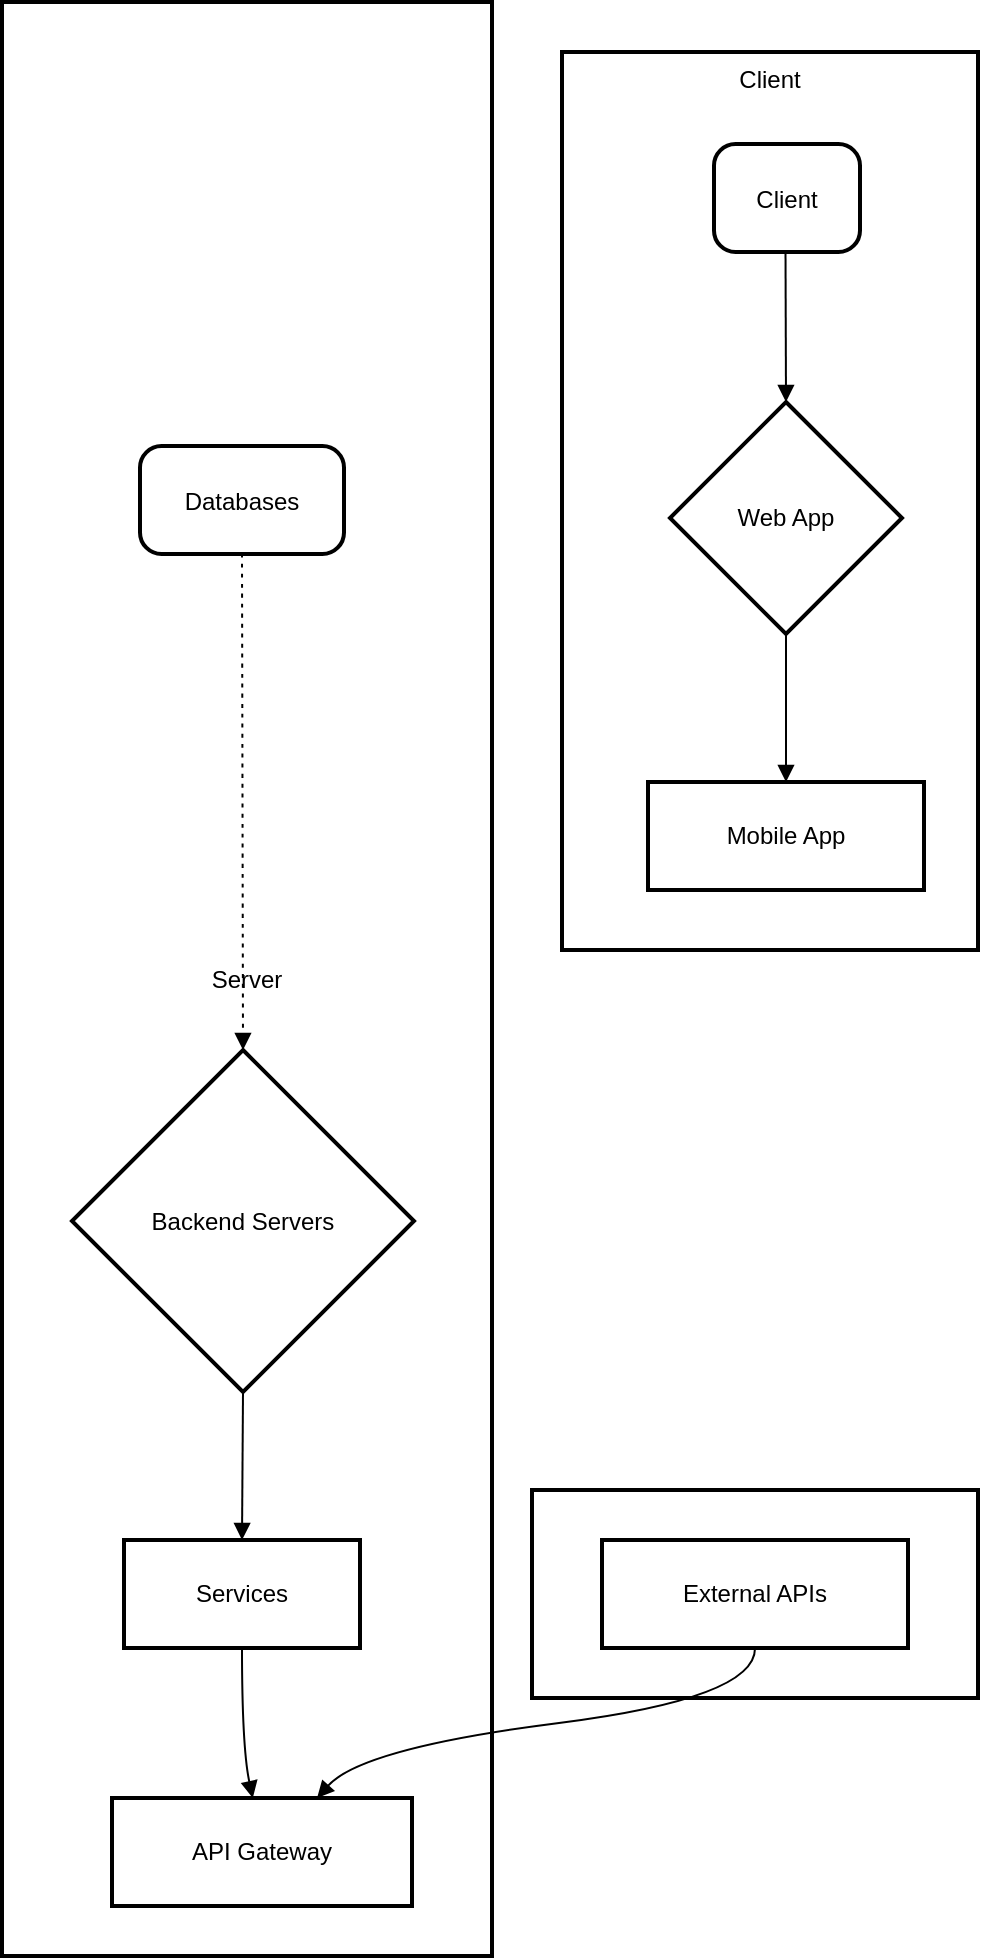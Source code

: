 <mxfile version="26.0.11">
  <diagram name="Pagină-1" id="ukzFKot0X9oHYvmyUYWs">
    <mxGraphModel>
      <root>
        <mxCell id="0" />
        <mxCell id="1" parent="0" />
        <mxCell id="2" value="External" style="whiteSpace=wrap;strokeWidth=2;" vertex="1" parent="1">
          <mxGeometry x="273" y="752" width="223" height="104" as="geometry" />
        </mxCell>
        <mxCell id="3" value="Server" style="whiteSpace=wrap;strokeWidth=2;" vertex="1" parent="1">
          <mxGeometry x="8" y="8" width="245" height="977" as="geometry" />
        </mxCell>
        <mxCell id="4" value="Client" style="whiteSpace=wrap;strokeWidth=2;verticalAlign=top;" vertex="1" parent="1">
          <mxGeometry x="288" y="33" width="208" height="449" as="geometry" />
        </mxCell>
        <mxCell id="5" value="Client" style="rounded=1;arcSize=20;strokeWidth=2" vertex="1" parent="4">
          <mxGeometry x="76" y="46" width="73" height="54" as="geometry" />
        </mxCell>
        <mxCell id="6" value="Web App" style="rhombus;strokeWidth=2;whiteSpace=wrap;" vertex="1" parent="4">
          <mxGeometry x="54" y="175" width="116" height="116" as="geometry" />
        </mxCell>
        <mxCell id="7" value="Mobile App" style="whiteSpace=wrap;strokeWidth=2;" vertex="1" parent="4">
          <mxGeometry x="43" y="365" width="138" height="54" as="geometry" />
        </mxCell>
        <mxCell id="8" value="" style="curved=1;startArrow=none;endArrow=block;exitX=0.49;exitY=0.99;entryX=0.5;entryY=0;" edge="1" parent="4" source="5" target="6">
          <mxGeometry relative="1" as="geometry">
            <Array as="points" />
          </mxGeometry>
        </mxCell>
        <mxCell id="9" value="" style="curved=1;startArrow=none;endArrow=block;exitX=0.5;exitY=0.99;entryX=0.5;entryY=0;" edge="1" parent="4" source="6" target="7">
          <mxGeometry relative="1" as="geometry">
            <Array as="points" />
          </mxGeometry>
        </mxCell>
        <mxCell id="10" value="Databases" style="rounded=1;arcSize=20;strokeWidth=2" vertex="1" parent="1">
          <mxGeometry x="77" y="230" width="102" height="54" as="geometry" />
        </mxCell>
        <mxCell id="11" value="Backend Servers" style="rhombus;strokeWidth=2;whiteSpace=wrap;" vertex="1" parent="1">
          <mxGeometry x="43" y="532" width="171" height="171" as="geometry" />
        </mxCell>
        <mxCell id="12" value="Services" style="whiteSpace=wrap;strokeWidth=2;" vertex="1" parent="1">
          <mxGeometry x="69" y="777" width="118" height="54" as="geometry" />
        </mxCell>
        <mxCell id="13" value="API Gateway" style="whiteSpace=wrap;strokeWidth=2;" vertex="1" parent="1">
          <mxGeometry x="63" y="906" width="150" height="54" as="geometry" />
        </mxCell>
        <mxCell id="14" value="External APIs" style="whiteSpace=wrap;strokeWidth=2;" vertex="1" parent="1">
          <mxGeometry x="308" y="777" width="153" height="54" as="geometry" />
        </mxCell>
        <mxCell id="15" value="" style="curved=1;dashed=1;dashPattern=2 3;startArrow=none;endArrow=block;exitX=0.5;exitY=1.01;entryX=0.5;entryY=0;" edge="1" parent="1" source="10" target="11">
          <mxGeometry relative="1" as="geometry">
            <Array as="points" />
          </mxGeometry>
        </mxCell>
        <mxCell id="16" value="" style="curved=1;startArrow=none;endArrow=block;exitX=0.5;exitY=1;entryX=0.5;entryY=0.01;" edge="1" parent="1" source="11" target="12">
          <mxGeometry relative="1" as="geometry">
            <Array as="points" />
          </mxGeometry>
        </mxCell>
        <mxCell id="17" value="" style="curved=1;startArrow=none;endArrow=block;exitX=0.5;exitY=1.01;entryX=0.47;entryY=0.01;" edge="1" parent="1" source="12" target="13">
          <mxGeometry relative="1" as="geometry">
            <Array as="points">
              <mxPoint x="128" y="881" />
            </Array>
          </mxGeometry>
        </mxCell>
        <mxCell id="18" value="" style="curved=1;startArrow=none;endArrow=block;exitX=0.5;exitY=1.01;entryX=0.68;entryY=0.01;" edge="1" parent="1" source="14" target="13">
          <mxGeometry relative="1" as="geometry">
            <Array as="points">
              <mxPoint x="385" y="856" />
              <mxPoint x="188" y="881" />
            </Array>
          </mxGeometry>
        </mxCell>
      </root>
    </mxGraphModel>
  </diagram>
</mxfile>
